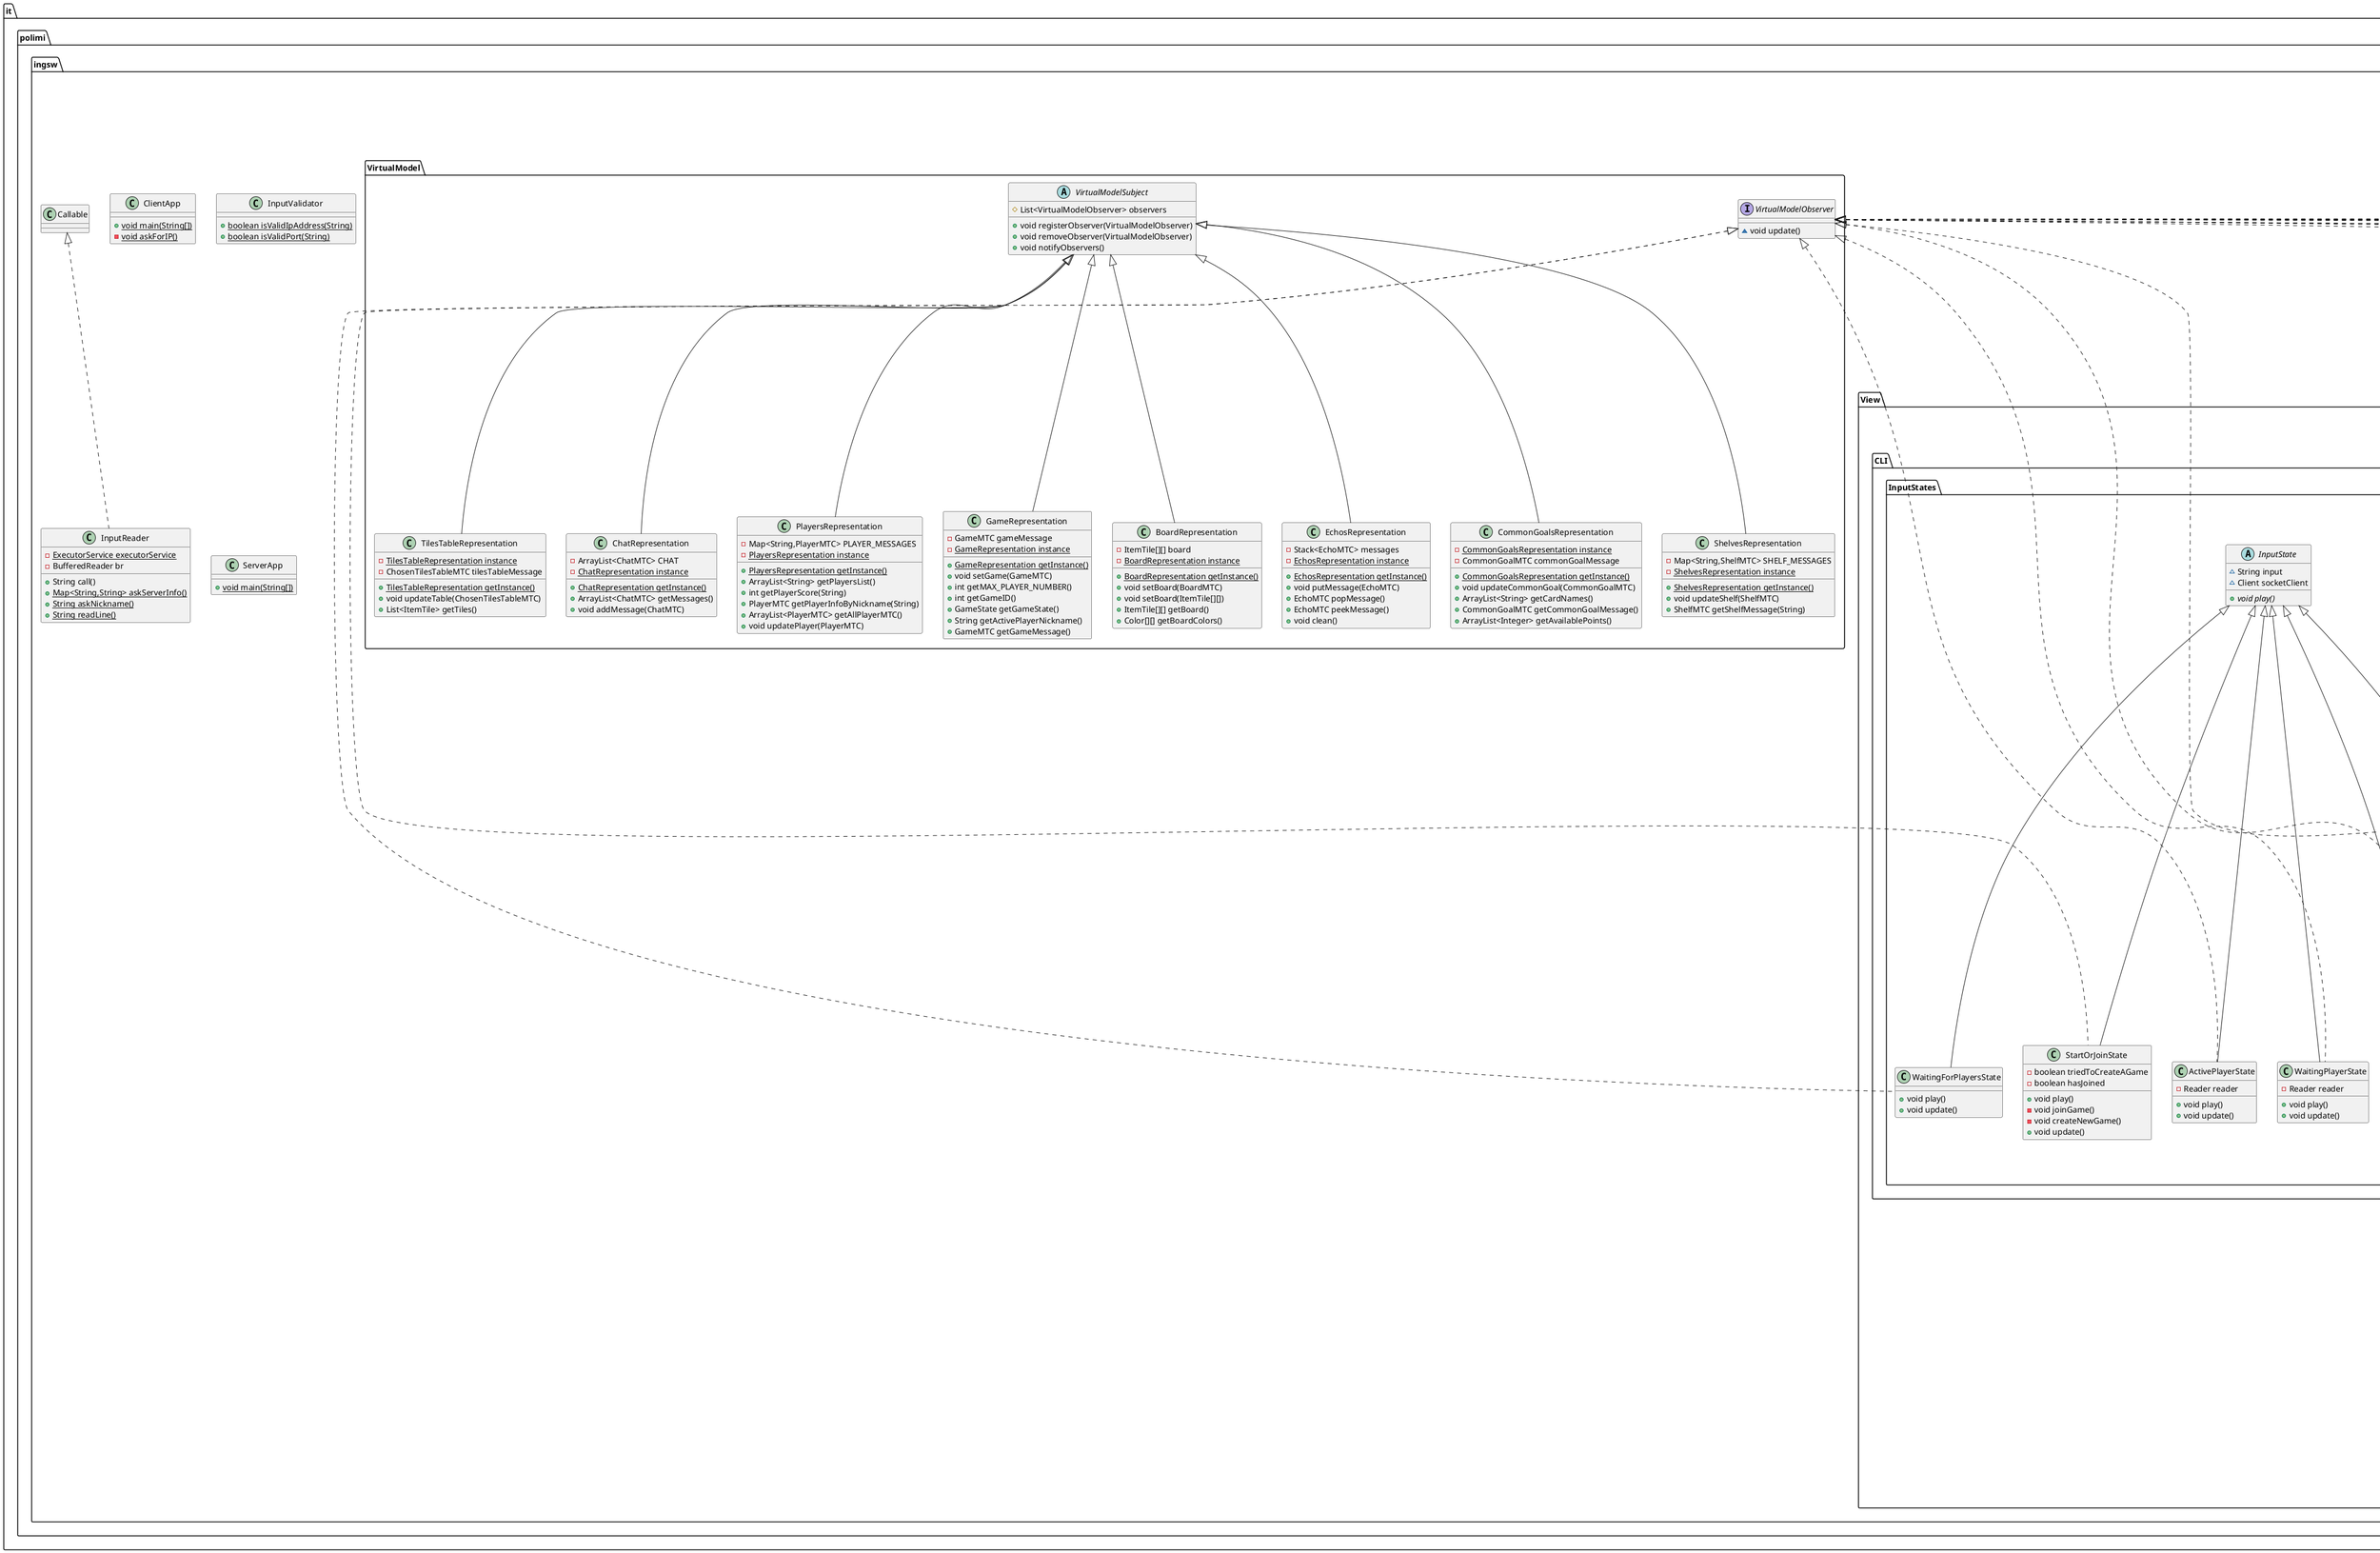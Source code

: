 @startuml
abstract class it.polimi.ingsw.Controller.Client.MessageToServer {
- int gameId
- Game game
- String nickname
- SocketClientHandler socketClientHandler
+ {abstract}void update()
+ int getGameID()
+ void setGameId(int)
+ Game getGame()
+ void setGame(Game)
+ String getNickname()
+ void setNickname(String)
+ SocketClientHandler getSocketClientHandler()
+ void setSocketClientHandler(SocketClientHandler)
}
class it.polimi.ingsw.View.CLI.Elements.Views.BoardView {
- {static} BoardView instance
- boolean[][] lookUpTable
+ {static} BoardView getInstance()
+ ArrayList<String> getPrint(ArrayList<String>)
}
class it.polimi.ingsw.View.CLI.InputStates.reader.commandExecutors.InsertTilesCE {
+ void execute()
- int getTileIndex()
- int getColumn()
}
class it.polimi.ingsw.model.cards.commonGoals.commonGoalsStrategy.ScaleCGS {
+ boolean isGoalAchieved(Shelf)
+ boolean hasIncreasingColumns(ItemTile[][],boolean)
}
class it.polimi.ingsw.network.server.Server {
- {static} Server serverInstance
- Set<String> nicknameSet
+ {static} Logger LOGGER
+ {static} Server getInstance()
}
class it.polimi.ingsw.network.client.SocketClient {
- {static} Client clientInstance
- Socket socket
- ObjectOutputStream outputStm
- ObjectInputStream inputStm
- ExecutorService readExecutionQueue
- String nickname
- {static} int SOCKET_TIMEOUT
+ {static} Client getInstance()
+ {static} Client getInstance(String,int)
+ void readCommand()
+ void sendCommand(MessageToServer)
+ void disconnect()
}
class it.polimi.ingsw.View.CLI.InputStates.reader.commandExecutors.PickupTilesCE {
+ void execute()
- int getColumn()
- int getRow()
- boolean isInputValid(String)
- int stopPickup()
}
class it.polimi.ingsw.View.CLI.InputStates.reader.commandExecutors.ShelvesCE {
+ void execute()
}
class it.polimi.ingsw.model.tiles.ItemTile {
- Color COLOR
- int id
+ int getId()
+ Color getColor()
}
class it.polimi.ingsw.VirtualView.ModelObservers.BoardVV {
- Game GAME
- VirtualView VIRTUAL_VIEW
+ void update()
}
class it.polimi.ingsw.View.GUI.SceneController.OtherShelvesController {
~ GridPane shelf
~ Text playerName
+ void setPlayerName(String)
+ String getPlayerName()
+ void initialize(URL,ResourceBundle)
- void initShelf()
+ void updateShelf()
+ void onPrevButtonClicked()
+ void onNextButtonClicked()
+ void onBackToBoardButtonClicked()
}
class it.polimi.ingsw.VirtualView.Messages.EchoMTC {
- boolean errorFlag
- EchoID id
+ void update()
+ boolean isError()
+ String getOutput()
+ EchoID getID()
}
class it.polimi.ingsw.View.GUI.SceneController.LobbyController {
- {static} boolean initialized
# void onPlayButtonClick()
# void onExitButtonClick()
+ void initialize(URL,ResourceBundle)
}
class it.polimi.ingsw.View.CLI.InputStates.reader.commandExecutors.ColorsCE {
+ void execute()
}
class it.polimi.ingsw.View.CLI.InputStates.reader.commandExecutors.InvalidCE {
+ void execute()
}
class it.polimi.ingsw.VirtualView.Messages.ChatMTC {
- String CHAT_MESSAGE
- String SENDER
- String RECEIVER
- boolean isBroadcast
+ String getChatMessage()
+ String getSender()
+ String getRECEIVER()
+ boolean isBroadcast()
+ void update()
}
class it.polimi.ingsw.Controller.Server.Executor.PickupTilesExecutor {
+ {static} void execute(MessageToServer)
}
class it.polimi.ingsw.Controller.Server.Executor.ConnectionRestoredExecutor {
+ {static} void execute(Game,String)
}
class it.polimi.ingsw.VirtualView.Messages.PlayerMTC {
- String nickname
- boolean IS_CONNECTED
- int SCORE
- HashMap<Color,Point> PERSONAL_GOAL
- String PERSONAL_GOAL_CARD_NUMBER
+ String getNickname()
+ boolean isConnected()
+ int getScore()
+ HashMap<Color,Point> getPersonalGoal()
+ String getPERSONAL_GOAL_CARD_NUMBER()
+ void update()
}
class it.polimi.ingsw.model.cards.commonGoals.commonGoalsStrategy.FiveTilesDiagonalCGS {
+ boolean isGoalAchieved(Shelf)
}
class it.polimi.ingsw.View.GUI.SceneController.BoardController {
- List<Integer> cardsSelectedFromBoard
- String myNickname
- int selectedTileToSendToShelf
~ GridPane board
~ FlowPane myChosenTilesTable
~ Circle newMessageIcon
~ AnchorPane chooseColumnPane
~ AnchorPane errorPane
~ ImageView errorImage
~ Text errorText
~ ImageView col0InsertButton
~ ImageView firstScoreToken
~ FlowPane playersPane
~ ImageView changeChat
+ void initialize(URL,ResourceBundle)
- void initInsertButtons()
- void initPlayersName()
- void initShelf()
- void initBoard()
+ void initChangeSceneButtons()
+ void updateBoard()
+ void updateShelf()
+ void updateChosenTilesTable()
+ void updateChat()
+ void updateEcho(EchoMTC)
+ void updateChangeTurn()
+ void updateGameState()
- void updateLastTurn()
- void showError(EchoMTC)
- void attachBoardListener(ImageView)
+ void onPickUpDoneClicked()
+ void setUpChosenTilesTable()
- void attachChosenTileListener(ImageView)
+ void onCol0InserterSelected()
+ void onCol1InserterSelected()
+ void onCol2InserterSelected()
+ void onCol3InserterSelected()
+ void onCol4InserterSelected()
+ void onInsertTileClicked(int)
+ void onObjectivesClicked()
+ void onShelvesClicked()
+ void onChatClicked()
}
interface it.polimi.ingsw.Controller.Server.Executor.Executor {
}
abstract class it.polimi.ingsw.model.cards.commonGoals.CommonGoalStrategy {
~ CommonGoalReader reader
+ {abstract}boolean isGoalAchieved(Shelf)
+ String getCardName()
}
class it.polimi.ingsw.View.GUI.TilesSelectedCointainer {
~ {static} List<NodeData> tilesSelected
+ {static} void setTilesSelected(List<NodeData>)
+ {static} List<NodeData> getTilesSelected()
}
class it.polimi.ingsw.ClientApp {
+ {static} void main(String[])
- {static} void askForIP()
}
class it.polimi.ingsw.View.GUI.SceneController.WaitingRoomController {
~ Text playersNamesText
~ Text maxNumText
~ int maxNumberOfPlayers
~ Text currentNumText
~ TextField gameIdText
+ void updateGame()
+ void updateEcho(EchoMTC)
+ void updatePlayers()
- void enterGame()
- void addPlayerToString(String)
- void addPlayerToString(List<String>)
+ void initialize(URL,ResourceBundle)
}
enum it.polimi.ingsw.Enum.Color {
+  GREEN
+  YELLOW
+  BLUE
+  LIGHTBLUE
+  PINK
+  WHITE
}
class it.polimi.ingsw.View.CLI.InputStates.WaitingForPlayersState {
+ void play()
+ void update()
}
class it.polimi.ingsw.model.cards.personalGoals.PersonalGoal {
- HashMap<Color,Point> achievements
- Player player
- Stack<Integer> points
- String cardNumber
+ int calculateScore()
- int getPoints()
+ HashMap<Color,Point> getAchievements()
+ Stack<Integer> getPointStack()
+ String getCardNumber()
}
class it.polimi.ingsw.JSONReader.LookUpTableReader {
# JSONParser jsonParser
+ boolean[][] getLookUpTable(int)
}
class it.polimi.ingsw.View.CLI.Elements.Views.CommonGoalView {
- CommonGoalReader reader
- {static} CommonGoalView instance
+ {static} CommonGoalView getInstance()
+ ArrayList<String> getPrint(ArrayList<String>)
- ArrayList<String> drawCommonGoals()
+ ArrayList<String> addDescription(ArrayList<String>)
- ArrayList<String> applyMargin(int,String)
}
class it.polimi.ingsw.Controller.Server.Executor.ChatExecutor {
+ {static} void execute(MessageToServer)
}
class it.polimi.ingsw.View.GUI.SceneController.VirtualModelObservers.GameObserver {
+ void update()
}
class it.polimi.ingsw.View.GUI.SceneController.VirtualModelObservers.ShelfObserver {
+ void update()
}
class it.polimi.ingsw.View.GUI.SceneController.VirtualModelObservers.EchoObserver {
+ void update()
}
class it.polimi.ingsw.Controller.Server.Executor.HandshakeExecutor {
+ {static} void execute(HandshakeMTS)
}
class it.polimi.ingsw.model.EndOfTurn.ScoreCalculation.AdjacencyScoreCalculation {
+ {static} int calculateScore(Player)
- {static} List<Integer> findClusters(ItemTile[][])
- {static} List<Integer> dfs(ItemTile[][],int,int,Color,Set<String>)
}
class it.polimi.ingsw.JSONReader.PersonalGoalReader {
- JSONParser jsonParser
+ HashMap<Color,Point> getPersonalGoalsData(String)
+ Stack<Integer> getPointStack()
}
class it.polimi.ingsw.View.GUI.SceneController.Utility.CardImagesManager {
- {static} URL COMMON_GOAL_PACKAGE
- {static} URL PERSONAL_GOAL_PACKAGE
- {static} HashMap<String,Image> commonGoals
- {static} HashMap<String,Image> personalGoals
+ {static} Image getCommonGoalImage(String)
+ {static} Image getPersonalGoalImage(String)
+ void resetCommonGoals()
+ void resetPersonalGoals()
}
interface it.polimi.ingsw.VirtualView.ModelObservers.VirtualViewObserver {
~ void update()
}
class it.polimi.ingsw.View.CLI.InputStates.reader.commandExecutors.CommonGoalCE {
+ void execute()
}
class it.polimi.ingsw.model.EndOfTurn.BoardRefresher.BoardRefresher {
- Board board
- Bag BAG
- Game GAME
- boolean[][] lookUpTable
+ void refillBoard()
+ void update()
}
class it.polimi.ingsw.model.cards.commonGoals.CommonGoalCard {
- ArrayList<VirtualViewObserver> observers
# Stack<Integer> pointsStack
- CommonGoalStrategy commonGoalStrategy
- HashSet<Player> playersWhoCompleted
- void initStackPoints()
+ int calculateScore(Player)
+ boolean hasCompleted(Player)
- boolean isGoalAchieved(Shelf)
+ int popPoints()
+ int peekPoints()
+ String getCardName()
+ void registerObserver(VirtualViewObserver)
+ void removeObserver(VirtualViewObserver)
+ void notifyObservers()
}
class it.polimi.ingsw.model.EndOfTurn.TurnHandler {
+ Game game
- List<EndOfTurnObserver> observers
- List<Player> players
- boolean lastTurn
+ void changeTurn()
+ boolean isLastTurn()
+ void startLastTurn()
+ void attachEndOfTurn(EndOfTurnObserver)
+ void notifyObservers()
}
class it.polimi.ingsw.View.CLI.Elements.GameStopper {
- {static} GameStopper instance
+ {static} GameStopper getIntance()
+ void update()
- void printWinnerScreen()
- void printLoserScreen()
- void printScoreBoard()
}
class it.polimi.ingsw.VirtualView.ModelObservers.GameVV {
- Game GAME
- VirtualView VIRTUAL_VIEW
+ void update()
}
class it.polimi.ingsw.model.cards.commonGoals.commonGoalsStrategy.FourRowsOfFiveCGS {
+ boolean isGoalAchieved(Shelf)
- boolean hasLessThanFiveTiles(ItemTile[])
}
interface it.polimi.ingsw.VirtualModel.VirtualModelObserver {
~ void update()
}
class it.polimi.ingsw.model.player.Shelf {
- ArrayList<VirtualViewObserver> observers
- int COLUMNS
- int ROWS
- ItemTile[][] shelfGrid
+ ItemTile getTileAtLocation(Point)
+ void setTileAtLocation(Point,ItemTile)
+ void setShelfGrid(ItemTile[][])
+ ItemTile[][] getShelfGrid()
+ int getNumOfBoxLeftInCol(int)
+ boolean isColumnFull(int)
+ int getCOLUMNS()
+ int getROWS()
+ boolean insertTile(ItemTile,int)
+ boolean isFull()
+ void registerObserver(VirtualViewObserver)
+ void removeObserver(VirtualViewObserver)
+ void notifyObservers()
}
class it.polimi.ingsw.model.cards.commonGoals.commonGoalsStrategy.SixGroupsOfTwoCGS {
+ boolean isGoalAchieved(Shelf)
}
class it.polimi.ingsw.View.CLI.InputStates.reader.Reader {
~ String input
~ boolean isReading
- {static} Reader instance
+ {static} Reader getInstance()
+ void run()
+ boolean isReading()
+ void setReading(boolean)
- void chooseCommand()
+ {static} String getInput()
+ void update()
}
class it.polimi.ingsw.VirtualView.ModelObservers.PlayerVV {
- Player PLAYER
- VirtualView VIRTUAL_VIEW
+ void update()
}
class it.polimi.ingsw.View.GUI.SceneController.VirtualModelObservers.PlayerObserver {
+ void update()
}
class it.polimi.ingsw.View.GUI.SceneController.VirtualModelObservers.ChangeTurnObserver {
- String previousPlayer
+ void update()
}
class it.polimi.ingsw.Controller.Server.Executor.PongExecutor {
+ {static} void execute(PongMTS)
}
abstract class it.polimi.ingsw.network.server.ClientHandler {
+ {abstract}void disconnect()
+ {abstract}void sendCommand(MessageToClient)
}
class it.polimi.ingsw.VirtualModel.BoardRepresentation {
- ItemTile[][] board
- {static} BoardRepresentation instance
+ {static} BoardRepresentation getInstance()
+ void setBoard(BoardMTC)
+ void setBoard(ItemTile[][])
+ ItemTile[][] getBoard()
+ Color[][] getBoardColors()
}
interface it.polimi.ingsw.View.CLI.InputStates.reader.commandExecutors.CommandExecutor {
~ void execute()
}
class it.polimi.ingsw.View.GUI.SceneController.Utility.ItemTileMemory {
- {static} Map<Integer,ItemTile> ID_TO_ITEM_TILE
- {static} Map<Integer,Point> ID_TO_POSITION
- {static} Map<Integer,Image> TILE_TO_IMAGE
+ {static} void put(int,ItemTile)
+ {static} void put(int,Point)
+ {static} void put(int,Image)
+ {static} void put(int,ItemTile,Point)
+ {static} void put(int,ItemTile,Point,Image)
+ {static} Point getPoint(int)
+ {static} ItemTile getTile(int)
+ {static} Image getImage(int)
+ {static} boolean contains(int)
}
class it.polimi.ingsw.VirtualModel.EchosRepresentation {
- Stack<EchoMTC> messages
- {static} EchosRepresentation instance
+ {static} EchosRepresentation getInstance()
+ void putMessage(EchoMTC)
+ EchoMTC popMessage()
+ EchoMTC peekMessage()
+ void clean()
}
class it.polimi.ingsw.VirtualModel.CommonGoalsRepresentation {
- {static} CommonGoalsRepresentation instance
- CommonGoalMTC commonGoalMessage
+ {static} CommonGoalsRepresentation getInstance()
+ void updateCommonGoal(CommonGoalMTC)
+ ArrayList<String> getCardNames()
+ CommonGoalMTC getCommonGoalMessage()
+ ArrayList<Integer> getAvailablePoints()
}
class it.polimi.ingsw.View.GUI.SceneController.VirtualModelObservers.TilesTableObserver {
+ void update()
}
class it.polimi.ingsw.View.CLI.Elements.Printer {
~ {static} HashMap<Color,String> colorMap
- {static} Printer instance
- Reader reader
+ {static} Printer getInstance()
+ {static} void enableCLIColors(boolean)
+ {static} HashMap<Color,String> getColorMap()
+ void update()
+ {static} void clearConsole()
+ {static} ArrayList<String> addAvailableCommands(ArrayList<String>)
- {static} ArrayList<String> getAvailableCommands()
}
class it.polimi.ingsw.View.CLI.Elements.Views.ShelfView {
- {static} ShelfView instance
+ {static} ShelfView getInstance()
+ ArrayList<String> getPrint(ArrayList<String>)
+ ArrayList<String> getOtherShelvesPrint(String)
- ArrayList<String> printShelf(ArrayList<String>,String)
}
class it.polimi.ingsw.View.CLI.InputStates.StartOrJoinState {
- boolean triedToCreateAGame
- boolean hasJoined
+ void play()
- void joinGame()
- void createNewGame()
+ void update()
}
class it.polimi.ingsw.model.tiles.Bag {
- int NUMBER_OF_COLORS
- int TILES_PER_COLOR
- int tilesLeft
- HashMap<Color,Integer> colorNumber
+ ItemTile drawTile()
~ Color randomColor()
}
class it.polimi.ingsw.Controller.Client.ByeMTS {
+ void update()
}
class it.polimi.ingsw.View.GUI.Gui {
+ void start(Stage)
+ {static} void main(String[])
}
class it.polimi.ingsw.VirtualView.Messages.ChosenTilesTableMTC {
- List<ItemTile> CHOSEN_TILES
+ List<ItemTile> getChosenTiles()
+ void update()
}
class it.polimi.ingsw.View.GUI.SceneController.ObjectiveCardController {
~ ImageView commonGoalCard1
~ ImageView commonGoalCard2
~ ImageView personalGoalImage
~ Text card1Description
~ Text card2Description
~ Text pointCG1Text
~ Text pointCG2Text
- void initCommonGoals()
- void initPersonalGoals()
+ void updateCommonGoals()
+ void setPointCG1Text(int)
+ void setPointCG2Text(int)
+ void setCard1Description(String)
+ void setCard2Description(String)
+ void onGoBackClicked()
+ void initialize(URL,ResourceBundle)
}
class it.polimi.ingsw.VirtualView.VirtualView {
- List<SocketClientHandler> clientHandlers
- Game GAME
+ void addClient(SocketClientHandler)
+ SocketClientHandler getSocketHandlerClientByNickname(String)
+ void send(MessageToClient)
+ void updateAllPlayers()
+ void updateAllShelvs()
}
class it.polimi.ingsw.VirtualView.ModelObservers.CommonGoalVV {
- Game game
- VirtualView VIRTUAL_VIEW
+ void update()
}
class it.polimi.ingsw.View.CLI.InputStates.NicknameState {
+ void play()
+ void update()
}
enum it.polimi.ingsw.Enum.GameState {
+  PREGAME
+  PICK_UP_TILES
+  INSERT_TILES
+  END
}
class it.polimi.ingsw.View.GUI.SceneController.Utility.BoardMemory {
- {static} ImageView[][] imagesInBoard
+ {static} void put(ImageView,int,int)
+ {static} ImageView get(int,int)
+ {static} void removeImage(int,int)
}
class it.polimi.ingsw.Controller.Client.CanIPlayMTS {
- int newGameID
+ void update()
+ int getNewGameID()
}
class it.polimi.ingsw.View.CLI.InputStates.reader.CommandExecutorFactory {
+ {static} CommandExecutor getCommand(String)
}
class it.polimi.ingsw.View.GUI.SceneController.Utility.ItemRefillUtility {
- {static} String ITEM_TILES_PACKAGE
+ {static} Image createImage(ItemTile)
+ {static} Node getNodeFromGridPane(GridPane,int,int)
+ {static} void updateBoardGrid(ItemTile[][])
+ {static} void updateShelfGrid(GridPane,ItemTile[][])
+ {static} void updateOtherShelfGrid(ItemTile[][])
}
abstract class it.polimi.ingsw.VirtualModel.VirtualModelSubject {
# List<VirtualModelObserver> observers
+ void registerObserver(VirtualModelObserver)
+ void removeObserver(VirtualModelObserver)
+ void notifyObservers()
}
class it.polimi.ingsw.View.GUI.SceneController.PlayerNumSceneController {
~ ToggleGroup playerNumToggle
~ RadioButton twoPlayers
~ RadioButton threePlayers
~ RadioButton fourPlayers
- boolean continueClicked
+ void updateEcho(EchoMTC)
# void onContinueButtonClick()
# void onBackToMenuButtonClick()
+ int getPlayerNum()
+ void initialize(URL,ResourceBundle)
}
class it.polimi.ingsw.model.player.Player {
- ArrayList<VirtualViewObserver> observers
- Shelf shelf
- PersonalGoal personalGoal
- String nickname
- boolean isConnected
- int score
+ int getScore()
+ Shelf getShelf()
+ PersonalGoal getPersonalGoal()
+ void setPersonalGoal(PersonalGoal)
+ String getNickname()
+ void updateScore(int)
+ void setConnected(boolean)
+ boolean isConnected()
+ void registerObserver(VirtualViewObserver)
+ void removeObserver(VirtualViewObserver)
+ void notifyObservers()
}
class it.polimi.ingsw.VirtualView.ModelObservers.ChosenTilesTableVV {
- Game GAME
- VirtualView VIRTUAL_VIEW
+ void update()
}
class it.polimi.ingsw.View.GUI.SceneController.VirtualModelObservers.CommonGoalsObserver {
+ void update()
}
class it.polimi.ingsw.VirtualModel.ShelvesRepresentation {
- Map<String,ShelfMTC> SHELF_MESSAGES
- {static} ShelvesRepresentation instance
+ {static} ShelvesRepresentation getInstance()
+ void updateShelf(ShelfMTC)
+ ShelfMTC getShelfMessage(String)
}
class it.polimi.ingsw.model.EndOfTurn.BoardRefresher.RefreshTrigger {
+ {static} boolean isBoardRefreshable(Board)
- {static} boolean isNotNull(ItemTile)
}
class it.polimi.ingsw.View.GUI.SceneController.WinSceneController {
~ Text player1Nickname
~ Text player1Points
~ ImageView player1CrownImage
- void setWinner()
+ void updatePlayers()
+ void initialize(URL,ResourceBundle)
}
abstract class it.polimi.ingsw.View.CLI.Elements.Views.ViewElement {
~ String NULL
~ {abstract}ArrayList<String> getPrint(ArrayList<String>)
}
class it.polimi.ingsw.View.CLI.Elements.Views.ChatView {
- int chatWidth
- int chatHeigth
- {static} ChatView instance
+ {static} ChatView getInstance()
+ ArrayList<String> getPrint(ArrayList<String>)
- ArrayList<String> getChatPrint()
- String padding(ChatMTC)
}
class it.polimi.ingsw.InputValidator {
+ {static} boolean isValidIpAddress(String)
+ {static} boolean isValidPort(String)
}
class it.polimi.ingsw.View.GUI.SceneController.Utility.ChatMemory {
- {static} TextField[][] messageInChat
+ {static} TextField getMessage(int,int)
+ {static} void setMessage(TextField,int,int)
+ {static} void setMessage(String,int,int)
+ {static} void clear()
}
class it.polimi.ingsw.Controller.Server.GamesManager {
- HashMap<Integer,Game> gamesData
- Set<String> PLAYERS_NAME
- {static} GamesManager gamesManagerInstance
+ {static} GamesManager getInstance()
+ void putGame(int,Game)
+ Game getGame(int)
+ boolean addNickname(String)
+ void onCommandReceived(MessageToServer)
+ int createID()
+ void removePlayer(SocketClientHandler)
+ void endGame(int)
+ void onConnectionLost(SocketClientHandler)
+ void onConnectionRestored(SocketClientHandler)
}
enum it.polimi.ingsw.Enum.EchoID {
+  PANIC
+  NOID
+  GAMEFULL
+  BADNICK
+  BADCOLUMN
+  NICKOK
+  JOINED
+  CREATED
+  GAMESTARTED
+  WRONG_CHOSEN_TABLE_INDEX
+  WRONGSTATE
+  NOTACTIVE
+  BADPICKUP
+  COLUMNDIFF
+  NOPLAYER
+  LAST_TURN
}
abstract class it.polimi.ingsw.network.client.Client {
# String nickname
# int gameId
+ {static} Logger LOGGER
+ {abstract}void sendCommand(MessageToServer)
+ {abstract}void readCommand()
+ {abstract}void disconnect()
+ String getNickname()
+ void setNickname(String)
+ int getGameId()
+ void setGameId(int)
}
class it.polimi.ingsw.VirtualView.Messages.ShelfMTC {
- ItemTile[][] SHELF
- String OWNER
+ String getOwner()
+ ItemTile[][] getShelf()
+ Color[][] getShelfForCLI()
+ void update()
}
class it.polimi.ingsw.Controller.Server.PingPong.PingRoutine {
- SocketClientHandler SOCKET_CLIENT_HANDLER
- PingController pingController
+ void run()
}
class it.polimi.ingsw.model.cards.commonGoals.commonGoalsStrategy.ThreeMaxThreeDiffCGS {
+ boolean isGoalAchieved(Shelf)
}
class it.polimi.ingsw.Controller.Client.PongMTS {
+ void update()
}
interface it.polimi.ingsw.JSONReader.JSONFileReader {
}
class it.polimi.ingsw.View.CLI.InputStates.reader.commandExecutors.ChatCE {
+ void execute()
}
interface it.polimi.ingsw.model.EndOfTurn.EndOfTurnObserver {
~ void update()
}
class it.polimi.ingsw.model.cards.commonGoals.CommonCardDealer {
+ {static} List<CommonGoalStrategy> possibleCommonGoals
+ {static} List<CommonGoalStrategy> pickCardStrategies(int)
+ {static} List<CommonGoalCard> pickCommonGoalCards(int)
- {static} void initCommonGoals()
}
class it.polimi.ingsw.View.GUI.SceneController.DisconnectionErrorSceneController {
# void onExitButtonClick()
# void onLobbyButtonClick()
}
class it.polimi.ingsw.VirtualView.Messages.BoardMTC {
- ItemTile[][] BOARD
+ ItemTile[][] getColorBoard()
+ void update()
}
class it.polimi.ingsw.Controller.Server.Executor.InsertTilesExecutor {
+ {static} void execute(InsertTileMTS)
}
class it.polimi.ingsw.model.board.ChosenTilesTable.ChosenTilesTable {
- List<VirtualViewObserver> observers
- List<ItemTile> chosenTiles
- Board board
- Integer chosenColumn
+ void addTiles(ArrayList<ItemTile>)
+ ItemTile popTile(int)
+ ItemTile getTile(int)
+ int size()
+ Integer getChosenColumn()
+ void setChosenColumn(Integer)
+ List<ItemTile> getChosenTiles()
+ void registerObserver(VirtualViewObserver)
+ void removeObserver(VirtualViewObserver)
+ void notifyObservers()
}
abstract class it.polimi.ingsw.View.CLI.InputStates.InputState {
~ String input
~ Client socketClient
+ {abstract}void play()
}
class it.polimi.ingsw.JSONReader.CommonGoalReader {
# JSONParser jsonParser
+ ArrayList<String> getDrawing(String)
- JSONObject getCardObject(String)
+ String getDescription(String)
}
class it.polimi.ingsw.InputReader {
- {static} ExecutorService executorService
- BufferedReader br
+ String call()
+ {static} Map<String,String> askServerInfo()
+ {static} String askNickname()
+ {static} String readLine()
}
class it.polimi.ingsw.View.GUI.SceneController.VirtualModelObservers.BoardObserver {
+ void update()
}
class it.polimi.ingsw.ServerApp {
+ {static} void main(String[])
}
class it.polimi.ingsw.Controller.Client.ChatMTS {
- String chatMessage
- String sender
- String receiver
+ String getReceiver()
+ void update()
+ String getSender()
+ String getChatMessage()
}
class it.polimi.ingsw.View.CLI.InputStates.ActivePlayerState {
- Reader reader
+ void play()
+ void update()
}
class it.polimi.ingsw.View.CLI.InputStates.WaitingPlayerState {
- Reader reader
+ void play()
+ void update()
}
class it.polimi.ingsw.model.cards.commonGoals.commonGoalsStrategy.TwoSquaresCGS {
+ boolean isGoalAchieved(Shelf)
}
class it.polimi.ingsw.VirtualView.Messages.CommonGoalMTC {
- ArrayList<String> cardNames
- ArrayList<Integer> availablePoints
+ ArrayList<String> getCardNames()
+ ArrayList<Integer> getAvailablePoints()
+ void update()
}
class it.polimi.ingsw.VirtualModel.TilesTableRepresentation {
- {static} TilesTableRepresentation instance
- ChosenTilesTableMTC tilesTableMessage
+ {static} TilesTableRepresentation getInstance()
+ void updateTable(ChosenTilesTableMTC)
+ List<ItemTile> getTiles()
}
class it.polimi.ingsw.View.CLI.Elements.Views.TilesTableView {
- {static} TilesTableView instance
+ {static} TilesTableView getInstance()
+ ArrayList<String> getPrint(ArrayList<String>)
}
class it.polimi.ingsw.Controller.Client.PickUpTilesMTS {
- int gameID
- String nickname
- ArrayList<Point> tilesPosition
+ void update()
+ ArrayList<Point> getTilesPosition()
}
class it.polimi.ingsw.VirtualView.ModelObservers.ShelfVV {
- VirtualView VIRTUAL_VIEW
- Player OWNER
+ void update()
}
class it.polimi.ingsw.model.cards.commonGoals.commonGoalsStrategy.EightTilesSameColorCGS {
+ boolean isGoalAchieved(Shelf)
}
class it.polimi.ingsw.View.GUI.SceneController.Utility.ShelfMemory {
- {static} ImageView[][] imagesInMyShelf
- {static} ImageView[][] imagesInOtherShelf
+ {static} void put(ImageView,int,int,int)
+ {static} ImageView get(int,int,int)
+ {static} void setImage(Image,int,int,int)
+ {static} void reset(int)
}
class it.polimi.ingsw.VirtualView.Messages.GameMTC {
- int GAMEID
- int MAX_PLAYER_NUMBER
- String activePlayerNickname
- GameState GAME_STATE
- int numOfPlayers
+ int getGameID()
+ int getMAX_PLAYER_NUMBER()
+ GameState getGameState()
+ String getActivePlayerNickname()
+ int getNumOfPlayers()
+ void update()
}
class it.polimi.ingsw.model.cards.commonGoals.commonGoalsStrategy.FourAnglesCGS {
+ boolean isGoalAchieved(Shelf)
}
class it.polimi.ingsw.model.cards.commonGoals.commonGoalsStrategy.FourGroupsOfFourCGS {
+ boolean isGoalAchieved(Shelf)
}
class it.polimi.ingsw.model.cards.commonGoals.commonGoalsStrategy.XShapedCGS {
+ boolean isGoalAchieved(Shelf)
}
class it.polimi.ingsw.View.CLI.InputStates.reader.commandExecutors.RefreshCE {
+ void execute()
}
class it.polimi.ingsw.model.cards.personalGoals.PersonalCardDealer {
- {static} File personalCardsDirectory
+ {static} void getCards(ArrayList<Player>)
}
class it.polimi.ingsw.View.GUI.SceneController.Utility.ConnectionPendingTimer {
- {static} Timer connectionPendingTimer
- {static} boolean connectionPending
+ {static} void start(int)
+ {static} void cancel()
+ {static} boolean isPending()
}
class it.polimi.ingsw.View.GUI.SceneController.VirtualModelObservers.GameStateObserver {
+ GameState previousState
+ void update()
}
class it.polimi.ingsw.model.Game {
- ArrayList<VirtualViewObserver> observers
- int BOARD_DIMENSION
- int MAX_PLAYER_NUMBER
- VirtualView virtualView
- int gameID
- Bag bag
- Board board
- ChosenTilesTable chosenTilesTable
- GameState gameState
- ArrayList<CommonGoalCard> commonGoals
- ArrayList<Player> players
- Player activePlayer
- TurnHandler turnHandler
+ ArrayList<CommonGoalCard> getCommonGoals()
+ void start()
+ void setVirtualView(VirtualView)
- void turnHandlerInitializer()
+ void end()
+ Board getBoard()
+ ArrayList<Player> getPlayers()
+ Player getActivePlayer()
+ void setActivePlayer(Player)
+ Bag getBag()
+ void setBoard(Board)
+ int getMAX_TILES_FROM_BOARD()
+ ChosenTilesTable getChosenTilesTable()
+ void addPlayer(Player)
+ TurnHandler getTurnHandler()
+ Player getWinner()
+ int getMAX_PLAYER_NUMBER()
+ void setGameID(int)
+ int getGameID()
+ void setGameState(GameState)
+ Player getPlayer(String)
+ void disconnectPlayer(String)
+ GameState getGameState()
+ VirtualView getVirtualView()
+ void registerObserver(VirtualViewObserver)
+ void removeObserver(VirtualViewObserver)
+ void notifyObservers()
}
interface it.polimi.ingsw.model.EndOfTurn.EndOfTurnSubject {
~ void attachEndOfTurn(EndOfTurnObserver)
~ void notifyObservers()
}
class it.polimi.ingsw.View.GUI.NodeData {
- String url
- Color color
- ImageView imageView
- Point position
+ Color getColor()
+ void setColor(Color)
+ String getUrl()
+ void setUrl(String)
+ ImageView getImageView()
+ void setImageView(ImageView)
+ Point getPosition()
+ void setPosition(Point)
}
class it.polimi.ingsw.View.GUI.SceneController.VirtualModelObservers.FirstPlayerToFinishObserver {
+ void update()
}
class it.polimi.ingsw.View.CLI.InputStates.reader.commandExecutors.DisconnectCE {
+ void execute()
}
interface it.polimi.ingsw.VirtualView.ModelObservers.VirtualViewSubject {
~ void registerObserver(VirtualViewObserver)
~ void removeObserver(VirtualViewObserver)
~ void notifyObservers()
}
class it.polimi.ingsw.View.CLI.InputStates.reader.commandExecutors.PChatCE {
+ void execute()
}
class it.polimi.ingsw.Controller.Client.NewGameMTS {
- int NUMBER_OF_PLAYERS
+ void update()
+ int getNumberOfPlayers()
}
class it.polimi.ingsw.View.CLI.InputStates.reader.commandExecutors.PersonalGoalCE {
+ void execute()
}
class it.polimi.ingsw.model.board.Board {
- ArrayList<VirtualViewObserver> OBSERVERS
- ItemTile[][] BOARD_GRID
+ ItemTile[][] getBoardGrid()
+ int getSize()
+ void setItemTile(Color,int,int)
+ ItemTile removeItemTile(Point)
+ ArrayList<ItemTile> removeItemTiles(ArrayList<Point>)
+ void emptyBoard()
+ void registerObserver(VirtualViewObserver)
+ void removeObserver(VirtualViewObserver)
+ void notifyObservers()
}
class it.polimi.ingsw.network.server.SocketClientHandler {
- Socket client
- PingController pingController
- String nickname
- int gameID
- ObjectOutputStream outputStm
- ObjectInputStream input
- boolean stop
+ void run()
- void handleClientMessages()
+ void disconnect()
+ void sendCommand(MessageToClient)
+ String getNickname()
+ void setNickname(String)
+ PingController getPingController()
+ int getGameID()
+ void setGameID(int)
}
class it.polimi.ingsw.Controller.Server.Executor.CanIPlayExecutor {
+ {static} void execute(CanIPlayMTS)
}
class it.polimi.ingsw.View.GUI.SceneController.EnterGameSceneController {
~ ImageView wrongGameIdImage
~ RadioButton newGameRB
~ RadioButton joinGameRB
~ Text gameIdText
~ TextField gameIdField
~ Button continueButton
~ Text errorText
~ AnchorPane errorPane
- boolean connectPlayer
+ void updateEcho(EchoMTC)
# void onContinueButtonClick()
+ void connectPlayer()
+ void enterGame()
+ void connectionFailed()
+ void wrongGameIdEffect(boolean)
+ void onJoinGameRBClicked()
+ void onNewGameRBClicked()
+ void setContinueButtonVisible()
+ void onGameIdInsert()
}
class it.polimi.ingsw.VirtualModel.ChatRepresentation {
- ArrayList<ChatMTC> CHAT
- {static} ChatRepresentation instance
+ {static} ChatRepresentation getInstance()
+ ArrayList<ChatMTC> getMessages()
+ void addMessage(ChatMTC)
}
class it.polimi.ingsw.model.player.ShelfUtils {
+ {static} boolean checkMatrixWithDFS(ItemTile[][],int,int)
- {static} int dfs(ItemTile[][],boolean[][],int,int,Color)
}
class it.polimi.ingsw.Controller.Server.Executor.NewGameExecutor {
+ {static} void execute(NewGameMTS)
}
class it.polimi.ingsw.View.GUI.SceneController.LoginSceneController {
~ TextField nicknameField
~ TextField ipField
~ ImageView continueButton
~ Label continueText
~ ImageView wrongNicknameImage
~ Text wrongNicknameText
~ AnchorPane nicknameErrorPane
~ AnchorPane ipErrorPane
~ ImageView wrongIpImage
~ Text wrongIpText
~ StackPane login_scene
+ void updateEcho(EchoMTC)
# void onGoBackButtonClick()
# void onContinueButtonClick()
+ void setContinueButtonVisible()
+ void onKeyPressed(KeyEvent)
- void showCouldNotConnectMessage()
- void badNicknameEffect(EchoMTC)
- void goToCreateGame()
+ void initialize(URL,ResourceBundle)
}
class it.polimi.ingsw.View.GUI.SceneController.StageController {
- {static} Stage currentStage
- {static} GuiController controller
+ {static} void setUpStage(Stage,String)
+ {static} GuiController getController()
+ {static} void changeScene(String,String)
}
class it.polimi.ingsw.VirtualModel.PlayersRepresentation {
- Map<String,PlayerMTC> PLAYER_MESSAGES
- {static} PlayersRepresentation instance
+ {static} PlayersRepresentation getInstance()
+ ArrayList<String> getPlayersList()
+ int getPlayerScore(String)
+ PlayerMTC getPlayerInfoByNickname(String)
+ ArrayList<PlayerMTC> getAllPlayerMTC()
+ void updatePlayer(PlayerMTC)
}
class it.polimi.ingsw.View.GUI.SceneController.VirtualModelObservers.ChatObserver {
+ void update()
}
class it.polimi.ingsw.Controller.Server.Executor.ByeExecutor {
+ {static} void execute(MessageToServer)
}
class it.polimi.ingsw.View.CLI.Elements.Views.PersonalGoalView {
- {static} PersonalGoalView instance
+ {static} PersonalGoalView getInstance()
+ ArrayList<String> getPrint(ArrayList<String>)
- ArrayList<String> drawShelf()
+ ArrayList<String> addDescription(ArrayList<String>)
}
class it.polimi.ingsw.network.server.ServerSocketAccepter {
- int port
~ ServerSocket serverSocket
+ void run()
}
class it.polimi.ingsw.Controller.Client.HandshakeMTS {
- String newNickname
+ void update()
+ String getNewNickname()
}
class it.polimi.ingsw.model.EndOfTurn.ScoreCalculation.ScoreBoard {
- Game game
- boolean isFirstPointAssigned
- ArrayList<CommonGoalCard> commonGoals
- void scoreCommonGoalCards(Player)
+ void update()
- Player getPreviousActivePlayer()
+ void endGameScoreUpdate()
- void scoreFirstCompletedShelf(Player)
- void scorePersonalGoals()
- void scoreAdjacency()
}
class it.polimi.ingsw.Controller.Client.InsertTileMTS {
- int TILE_POSITION
- int COL
+ void update()
+ int getCol()
+ int getTilePosition()
}
class it.polimi.ingsw.VirtualView.Messages.PingMTC {
+ void update()
}
class it.polimi.ingsw.model.cards.commonGoals.commonGoalsStrategy.TwoRowsWithFiveDiffCGS {
+ boolean isGoalAchieved(Shelf)
}
class it.polimi.ingsw.model.cards.commonGoals.commonGoalsStrategy.TwoColSixDiffCGS {
+ boolean isGoalAchieved(Shelf)
}
class it.polimi.ingsw.Controller.Server.PingPong.PingController {
- Timer TIMER
- int PING_TIMEOUT
- int DELAY
- boolean connectionLost
- int MAX_PING_FAILURES
- int pingToDisconnect
- SocketClientHandler SOCKET_HANDLER
+ void run()
+ void onPongReceived()
+ int decrementPingToDisconnect()
+ SocketClientHandler getSocketHandler()
+ void clientConnectionLost()
+ void close()
}
interface it.polimi.ingsw.VirtualView.Messages.MessageToClient {
~ void update()
}
class it.polimi.ingsw.View.CLI.Elements.DisconnectionHandler {
- {static} DisconnectionHandler instance
+ {static} DisconnectionHandler getInstance()
+ void update()
- void handleDisconnection()
}
class it.polimi.ingsw.model.board.ChosenTilesTable.PickUpValidator {
+ {static} boolean isValid(Game,ArrayList<Point>)
- {static} boolean onSameLine(ArrayList<Point>)
- {static} boolean adjacent(ArrayList<Point>)
- {static} boolean hasFreeAdjacentNeighbor(ItemTile[][],Point)
- {static} boolean tooManyTilesChosen(Game,int)
}
class it.polimi.ingsw.View.GUI.SceneController.ChatController {
~ TextField newMessageField
~ SplitMenuButton receiverMenu
~ MenuItem player2MenuItem
~ MenuItem player3MenuItem
~ MenuItem player4MenuItem
~ MenuItem broadcastMenuItem
~ GridPane chat
~ StackPane chat_scene
~ {static} String receiverNickname
- boolean enterKeyBusy
+ void initChat()
+ void updateChat()
+ void onBackToBoardClicked()
+ void onSendButtonClicked()
+ void onKeyPressed(KeyEvent)
+ void onBroadcastClicked()
+ void onPlayer2Clicked()
+ void onPlayer3Clicked()
+ void onPlayer4Clicked()
- void initNickname()
+ void initialize(URL,ResourceBundle)
}
class it.polimi.ingsw.View.CLI.InputStates.GameStartupState {
+ void play()
+ void update()
}
abstract class it.polimi.ingsw.View.GUI.SceneController.GuiController {
+ void updateGame()
+ void updatePlayers()
+ void updateEcho(EchoMTC)
+ void updateBoard()
+ void updateShelf()
+ void updateChosenTilesTable()
+ void updateChat()
+ void updateCommonGoals()
+ void updateChangeTurn()
+ void updateFirstPlayerToFinish()
+ void updateGameState()
}
class it.polimi.ingsw.VirtualModel.GameRepresentation {
- GameMTC gameMessage
- {static} GameRepresentation instance
+ {static} GameRepresentation getInstance()
+ void setGame(GameMTC)
+ int getMAX_PLAYER_NUMBER()
+ int getGameID()
+ GameState getGameState()
+ String getActivePlayerNickname()
+ GameMTC getGameMessage()
}


it.polimi.ingsw.View.CLI.Elements.Views.ViewElement <|-- it.polimi.ingsw.View.CLI.Elements.Views.BoardView
it.polimi.ingsw.View.CLI.InputStates.reader.commandExecutors.CommandExecutor <|.. it.polimi.ingsw.View.CLI.InputStates.reader.commandExecutors.InsertTilesCE
it.polimi.ingsw.model.cards.commonGoals.CommonGoalStrategy <|-- it.polimi.ingsw.model.cards.commonGoals.commonGoalsStrategy.ScaleCGS
it.polimi.ingsw.network.client.Client <|-- it.polimi.ingsw.network.client.SocketClient
it.polimi.ingsw.View.CLI.InputStates.reader.commandExecutors.CommandExecutor <|.. it.polimi.ingsw.View.CLI.InputStates.reader.commandExecutors.PickupTilesCE
it.polimi.ingsw.View.CLI.InputStates.reader.commandExecutors.CommandExecutor <|.. it.polimi.ingsw.View.CLI.InputStates.reader.commandExecutors.ShelvesCE
java.io.Serializable <|.. it.polimi.ingsw.model.tiles.ItemTile
it.polimi.ingsw.VirtualView.ModelObservers.VirtualViewObserver <|.. it.polimi.ingsw.VirtualView.ModelObservers.BoardVV
javafx.fxml.Initializable <|.. it.polimi.ingsw.View.GUI.SceneController.OtherShelvesController
it.polimi.ingsw.View.GUI.SceneController.GuiController <|-- it.polimi.ingsw.View.GUI.SceneController.OtherShelvesController
it.polimi.ingsw.VirtualView.Messages.MessageToClient <|.. it.polimi.ingsw.VirtualView.Messages.EchoMTC
java.io.Serializable <|.. it.polimi.ingsw.VirtualView.Messages.EchoMTC
javafx.fxml.Initializable <|.. it.polimi.ingsw.View.GUI.SceneController.LobbyController
it.polimi.ingsw.View.GUI.SceneController.GuiController <|-- it.polimi.ingsw.View.GUI.SceneController.LobbyController
it.polimi.ingsw.View.CLI.InputStates.reader.commandExecutors.CommandExecutor <|.. it.polimi.ingsw.View.CLI.InputStates.reader.commandExecutors.ColorsCE
it.polimi.ingsw.View.CLI.InputStates.reader.commandExecutors.CommandExecutor <|.. it.polimi.ingsw.View.CLI.InputStates.reader.commandExecutors.InvalidCE
it.polimi.ingsw.VirtualView.Messages.MessageToClient <|.. it.polimi.ingsw.VirtualView.Messages.ChatMTC
java.io.Serializable <|.. it.polimi.ingsw.VirtualView.Messages.ChatMTC
it.polimi.ingsw.Controller.Server.Executor.Executor <|.. it.polimi.ingsw.Controller.Server.Executor.PickupTilesExecutor
it.polimi.ingsw.VirtualView.Messages.MessageToClient <|.. it.polimi.ingsw.VirtualView.Messages.PlayerMTC
java.io.Serializable <|.. it.polimi.ingsw.VirtualView.Messages.PlayerMTC
it.polimi.ingsw.model.cards.commonGoals.CommonGoalStrategy <|-- it.polimi.ingsw.model.cards.commonGoals.commonGoalsStrategy.FiveTilesDiagonalCGS
javafx.fxml.Initializable <|.. it.polimi.ingsw.View.GUI.SceneController.BoardController
it.polimi.ingsw.View.GUI.SceneController.GuiController <|-- it.polimi.ingsw.View.GUI.SceneController.BoardController
javafx.fxml.Initializable <|.. it.polimi.ingsw.View.GUI.SceneController.WaitingRoomController
it.polimi.ingsw.View.GUI.SceneController.GuiController <|-- it.polimi.ingsw.View.GUI.SceneController.WaitingRoomController
it.polimi.ingsw.VirtualModel.VirtualModelObserver <|.. it.polimi.ingsw.View.CLI.InputStates.WaitingForPlayersState
it.polimi.ingsw.View.CLI.InputStates.InputState <|-- it.polimi.ingsw.View.CLI.InputStates.WaitingForPlayersState
it.polimi.ingsw.JSONReader.JSONFileReader <|.. it.polimi.ingsw.JSONReader.LookUpTableReader
it.polimi.ingsw.View.CLI.Elements.Views.ViewElement <|-- it.polimi.ingsw.View.CLI.Elements.Views.CommonGoalView
it.polimi.ingsw.Controller.Server.Executor.Executor <|.. it.polimi.ingsw.Controller.Server.Executor.ChatExecutor
it.polimi.ingsw.VirtualModel.VirtualModelObserver <|.. it.polimi.ingsw.View.GUI.SceneController.VirtualModelObservers.GameObserver
it.polimi.ingsw.VirtualModel.VirtualModelObserver <|.. it.polimi.ingsw.View.GUI.SceneController.VirtualModelObservers.ShelfObserver
it.polimi.ingsw.VirtualModel.VirtualModelObserver <|.. it.polimi.ingsw.View.GUI.SceneController.VirtualModelObservers.EchoObserver
it.polimi.ingsw.Controller.Server.Executor.Executor <|.. it.polimi.ingsw.Controller.Server.Executor.HandshakeExecutor
it.polimi.ingsw.JSONReader.JSONFileReader <|.. it.polimi.ingsw.JSONReader.PersonalGoalReader
it.polimi.ingsw.View.CLI.InputStates.reader.commandExecutors.CommandExecutor <|.. it.polimi.ingsw.View.CLI.InputStates.reader.commandExecutors.CommonGoalCE
it.polimi.ingsw.model.EndOfTurn.EndOfTurnObserver <|.. it.polimi.ingsw.model.EndOfTurn.BoardRefresher.BoardRefresher
it.polimi.ingsw.VirtualView.ModelObservers.VirtualViewSubject <|.. it.polimi.ingsw.model.cards.commonGoals.CommonGoalCard
it.polimi.ingsw.model.EndOfTurn.EndOfTurnSubject <|.. it.polimi.ingsw.model.EndOfTurn.TurnHandler
it.polimi.ingsw.VirtualModel.VirtualModelObserver <|.. it.polimi.ingsw.View.CLI.Elements.GameStopper
it.polimi.ingsw.VirtualView.ModelObservers.VirtualViewObserver <|.. it.polimi.ingsw.VirtualView.ModelObservers.GameVV
it.polimi.ingsw.model.cards.commonGoals.CommonGoalStrategy <|-- it.polimi.ingsw.model.cards.commonGoals.commonGoalsStrategy.FourRowsOfFiveCGS
it.polimi.ingsw.VirtualView.ModelObservers.VirtualViewSubject <|.. it.polimi.ingsw.model.player.Shelf
it.polimi.ingsw.model.cards.commonGoals.CommonGoalStrategy <|-- it.polimi.ingsw.model.cards.commonGoals.commonGoalsStrategy.SixGroupsOfTwoCGS
it.polimi.ingsw.View.CLI.InputStates.reader.Runnable <|.. it.polimi.ingsw.View.CLI.InputStates.reader.Reader
it.polimi.ingsw.VirtualModel.VirtualModelObserver <|.. it.polimi.ingsw.View.CLI.InputStates.reader.Reader
it.polimi.ingsw.VirtualView.ModelObservers.VirtualViewObserver <|.. it.polimi.ingsw.VirtualView.ModelObservers.PlayerVV
it.polimi.ingsw.VirtualView.Messages.MessageToClient <|.. it.polimi.ingsw.VirtualView.ModelObservers.PlayerVV
java.io.Serializable <|.. it.polimi.ingsw.VirtualView.ModelObservers.PlayerVV
it.polimi.ingsw.VirtualModel.VirtualModelObserver <|.. it.polimi.ingsw.View.GUI.SceneController.VirtualModelObservers.PlayerObserver
it.polimi.ingsw.VirtualModel.VirtualModelObserver <|.. it.polimi.ingsw.View.GUI.SceneController.VirtualModelObservers.ChangeTurnObserver
it.polimi.ingsw.Controller.Server.Executor.Executor <|.. it.polimi.ingsw.Controller.Server.Executor.PongExecutor
it.polimi.ingsw.VirtualModel.VirtualModelSubject <|-- it.polimi.ingsw.VirtualModel.BoardRepresentation
it.polimi.ingsw.VirtualModel.VirtualModelSubject <|-- it.polimi.ingsw.VirtualModel.EchosRepresentation
it.polimi.ingsw.VirtualModel.VirtualModelSubject <|-- it.polimi.ingsw.VirtualModel.CommonGoalsRepresentation
it.polimi.ingsw.VirtualModel.VirtualModelObserver <|.. it.polimi.ingsw.View.GUI.SceneController.VirtualModelObservers.TilesTableObserver
it.polimi.ingsw.View.CLI.Elements.VirtualModelObserver <|.. it.polimi.ingsw.View.CLI.Elements.Printer
it.polimi.ingsw.View.CLI.Elements.Views.ViewElement <|-- it.polimi.ingsw.View.CLI.Elements.Views.ShelfView
it.polimi.ingsw.VirtualModel.VirtualModelObserver <|.. it.polimi.ingsw.View.CLI.InputStates.StartOrJoinState
it.polimi.ingsw.View.CLI.InputStates.InputState <|-- it.polimi.ingsw.View.CLI.InputStates.StartOrJoinState
java.io.Serializable <|.. it.polimi.ingsw.Controller.Client.ByeMTS
it.polimi.ingsw.Controller.Client.MessageToServer <|-- it.polimi.ingsw.Controller.Client.ByeMTS
javafx.application.Application <|-- it.polimi.ingsw.View.GUI.Gui
it.polimi.ingsw.VirtualView.Messages.MessageToClient <|.. it.polimi.ingsw.VirtualView.Messages.ChosenTilesTableMTC
java.io.Serializable <|.. it.polimi.ingsw.VirtualView.Messages.ChosenTilesTableMTC
javafx.fxml.Initializable <|.. it.polimi.ingsw.View.GUI.SceneController.ObjectiveCardController
it.polimi.ingsw.View.GUI.SceneController.GuiController <|-- it.polimi.ingsw.View.GUI.SceneController.ObjectiveCardController
it.polimi.ingsw.VirtualView.ModelObservers.VirtualViewObserver <|.. it.polimi.ingsw.VirtualView.ModelObservers.CommonGoalVV
it.polimi.ingsw.model.EndOfTurn.EndOfTurnObserver <|.. it.polimi.ingsw.VirtualView.ModelObservers.CommonGoalVV
it.polimi.ingsw.VirtualModel.VirtualModelObserver <|.. it.polimi.ingsw.View.CLI.InputStates.NicknameState
it.polimi.ingsw.View.CLI.InputStates.InputState <|-- it.polimi.ingsw.View.CLI.InputStates.NicknameState
java.io.Serializable <|.. it.polimi.ingsw.Controller.Client.CanIPlayMTS
it.polimi.ingsw.Controller.Client.MessageToServer <|-- it.polimi.ingsw.Controller.Client.CanIPlayMTS
javafx.fxml.Initializable <|.. it.polimi.ingsw.View.GUI.SceneController.PlayerNumSceneController
it.polimi.ingsw.View.GUI.SceneController.GuiController <|-- it.polimi.ingsw.View.GUI.SceneController.PlayerNumSceneController
it.polimi.ingsw.VirtualView.ModelObservers.VirtualViewSubject <|.. it.polimi.ingsw.model.player.Player
it.polimi.ingsw.VirtualView.ModelObservers.VirtualViewObserver <|.. it.polimi.ingsw.VirtualView.ModelObservers.ChosenTilesTableVV
it.polimi.ingsw.VirtualModel.VirtualModelObserver <|.. it.polimi.ingsw.View.GUI.SceneController.VirtualModelObservers.CommonGoalsObserver
it.polimi.ingsw.VirtualModel.VirtualModelSubject <|-- it.polimi.ingsw.VirtualModel.ShelvesRepresentation
javafx.fxml.Initializable <|.. it.polimi.ingsw.View.GUI.SceneController.WinSceneController
it.polimi.ingsw.View.GUI.SceneController.GuiController <|-- it.polimi.ingsw.View.GUI.SceneController.WinSceneController
it.polimi.ingsw.View.CLI.Elements.Views.ViewElement <|-- it.polimi.ingsw.View.CLI.Elements.Views.ChatView
it.polimi.ingsw.VirtualView.Messages.MessageToClient <|.. it.polimi.ingsw.VirtualView.Messages.ShelfMTC
java.io.Serializable <|.. it.polimi.ingsw.VirtualView.Messages.ShelfMTC
it.polimi.ingsw.Controller.Server.PingPong.Runnable <|.. it.polimi.ingsw.Controller.Server.PingPong.PingRoutine
java.util.TimerTask <|-- it.polimi.ingsw.Controller.Server.PingPong.PingRoutine
it.polimi.ingsw.model.cards.commonGoals.CommonGoalStrategy <|-- it.polimi.ingsw.model.cards.commonGoals.commonGoalsStrategy.ThreeMaxThreeDiffCGS
java.io.Serializable <|.. it.polimi.ingsw.Controller.Client.PongMTS
it.polimi.ingsw.Controller.Client.MessageToServer <|-- it.polimi.ingsw.Controller.Client.PongMTS
it.polimi.ingsw.View.CLI.InputStates.reader.commandExecutors.CommandExecutor <|.. it.polimi.ingsw.View.CLI.InputStates.reader.commandExecutors.ChatCE
it.polimi.ingsw.VirtualView.Messages.MessageToClient <|.. it.polimi.ingsw.VirtualView.Messages.BoardMTC
java.io.Serializable <|.. it.polimi.ingsw.VirtualView.Messages.BoardMTC
it.polimi.ingsw.Controller.Server.Executor.Executor <|.. it.polimi.ingsw.Controller.Server.Executor.InsertTilesExecutor
it.polimi.ingsw.VirtualView.ModelObservers.VirtualViewSubject <|.. it.polimi.ingsw.model.board.ChosenTilesTable.ChosenTilesTable
it.polimi.ingsw.JSONReader.JSONFileReader <|.. it.polimi.ingsw.JSONReader.CommonGoalReader
it.polimi.ingsw.Callable <|.. it.polimi.ingsw.InputReader
it.polimi.ingsw.VirtualModel.VirtualModelObserver <|.. it.polimi.ingsw.View.GUI.SceneController.VirtualModelObservers.BoardObserver
java.io.Serializable <|.. it.polimi.ingsw.Controller.Client.ChatMTS
it.polimi.ingsw.Controller.Client.MessageToServer <|-- it.polimi.ingsw.Controller.Client.ChatMTS
it.polimi.ingsw.VirtualModel.VirtualModelObserver <|.. it.polimi.ingsw.View.CLI.InputStates.ActivePlayerState
it.polimi.ingsw.View.CLI.InputStates.InputState <|-- it.polimi.ingsw.View.CLI.InputStates.ActivePlayerState
it.polimi.ingsw.VirtualModel.VirtualModelObserver <|.. it.polimi.ingsw.View.CLI.InputStates.WaitingPlayerState
it.polimi.ingsw.View.CLI.InputStates.InputState <|-- it.polimi.ingsw.View.CLI.InputStates.WaitingPlayerState
it.polimi.ingsw.model.cards.commonGoals.CommonGoalStrategy <|-- it.polimi.ingsw.model.cards.commonGoals.commonGoalsStrategy.TwoSquaresCGS
it.polimi.ingsw.VirtualView.Messages.MessageToClient <|.. it.polimi.ingsw.VirtualView.Messages.CommonGoalMTC
java.io.Serializable <|.. it.polimi.ingsw.VirtualView.Messages.CommonGoalMTC
it.polimi.ingsw.VirtualModel.VirtualModelSubject <|-- it.polimi.ingsw.VirtualModel.TilesTableRepresentation
it.polimi.ingsw.View.CLI.Elements.Views.ViewElement <|-- it.polimi.ingsw.View.CLI.Elements.Views.TilesTableView
java.io.Serializable <|.. it.polimi.ingsw.Controller.Client.PickUpTilesMTS
it.polimi.ingsw.Controller.Client.MessageToServer <|-- it.polimi.ingsw.Controller.Client.PickUpTilesMTS
it.polimi.ingsw.VirtualView.ModelObservers.VirtualViewObserver <|.. it.polimi.ingsw.VirtualView.ModelObservers.ShelfVV
it.polimi.ingsw.VirtualView.Messages.MessageToClient <|.. it.polimi.ingsw.VirtualView.ModelObservers.ShelfVV
java.io.Serializable <|.. it.polimi.ingsw.VirtualView.ModelObservers.ShelfVV
it.polimi.ingsw.model.cards.commonGoals.CommonGoalStrategy <|-- it.polimi.ingsw.model.cards.commonGoals.commonGoalsStrategy.EightTilesSameColorCGS
it.polimi.ingsw.VirtualView.Messages.MessageToClient <|.. it.polimi.ingsw.VirtualView.Messages.GameMTC
java.io.Serializable <|.. it.polimi.ingsw.VirtualView.Messages.GameMTC
it.polimi.ingsw.model.cards.commonGoals.CommonGoalStrategy <|-- it.polimi.ingsw.model.cards.commonGoals.commonGoalsStrategy.FourAnglesCGS
it.polimi.ingsw.model.cards.commonGoals.CommonGoalStrategy <|-- it.polimi.ingsw.model.cards.commonGoals.commonGoalsStrategy.FourGroupsOfFourCGS
it.polimi.ingsw.model.cards.commonGoals.CommonGoalStrategy <|-- it.polimi.ingsw.model.cards.commonGoals.commonGoalsStrategy.XShapedCGS
it.polimi.ingsw.View.CLI.InputStates.reader.commandExecutors.CommandExecutor <|.. it.polimi.ingsw.View.CLI.InputStates.reader.commandExecutors.RefreshCE
it.polimi.ingsw.VirtualModel.VirtualModelObserver <|.. it.polimi.ingsw.View.GUI.SceneController.VirtualModelObservers.GameStateObserver
it.polimi.ingsw.VirtualView.ModelObservers.VirtualViewSubject <|.. it.polimi.ingsw.model.Game
it.polimi.ingsw.VirtualModel.VirtualModelObserver <|.. it.polimi.ingsw.View.GUI.SceneController.VirtualModelObservers.FirstPlayerToFinishObserver
it.polimi.ingsw.View.CLI.InputStates.reader.commandExecutors.CommandExecutor <|.. it.polimi.ingsw.View.CLI.InputStates.reader.commandExecutors.DisconnectCE
it.polimi.ingsw.View.CLI.InputStates.reader.commandExecutors.CommandExecutor <|.. it.polimi.ingsw.View.CLI.InputStates.reader.commandExecutors.PChatCE
java.io.Serializable <|.. it.polimi.ingsw.Controller.Client.NewGameMTS
it.polimi.ingsw.Controller.Client.MessageToServer <|-- it.polimi.ingsw.Controller.Client.NewGameMTS
it.polimi.ingsw.View.CLI.InputStates.reader.commandExecutors.CommandExecutor <|.. it.polimi.ingsw.View.CLI.InputStates.reader.commandExecutors.PersonalGoalCE
it.polimi.ingsw.VirtualView.ModelObservers.VirtualViewSubject <|.. it.polimi.ingsw.model.board.Board
it.polimi.ingsw.network.server.Runnable <|.. it.polimi.ingsw.network.server.SocketClientHandler
it.polimi.ingsw.network.server.ClientHandler <|-- it.polimi.ingsw.network.server.SocketClientHandler
it.polimi.ingsw.Controller.Server.Executor.Executor <|.. it.polimi.ingsw.Controller.Server.Executor.CanIPlayExecutor
it.polimi.ingsw.View.GUI.SceneController.GuiController <|-- it.polimi.ingsw.View.GUI.SceneController.EnterGameSceneController
it.polimi.ingsw.VirtualModel.VirtualModelSubject <|-- it.polimi.ingsw.VirtualModel.ChatRepresentation
it.polimi.ingsw.Controller.Server.Executor.Executor <|.. it.polimi.ingsw.Controller.Server.Executor.NewGameExecutor
javafx.fxml.Initializable <|.. it.polimi.ingsw.View.GUI.SceneController.LoginSceneController
it.polimi.ingsw.View.GUI.SceneController.GuiController <|-- it.polimi.ingsw.View.GUI.SceneController.LoginSceneController
it.polimi.ingsw.VirtualModel.VirtualModelSubject <|-- it.polimi.ingsw.VirtualModel.PlayersRepresentation
it.polimi.ingsw.VirtualModel.VirtualModelObserver <|.. it.polimi.ingsw.View.GUI.SceneController.VirtualModelObservers.ChatObserver
it.polimi.ingsw.Controller.Server.Executor.Executor <|.. it.polimi.ingsw.Controller.Server.Executor.ByeExecutor
it.polimi.ingsw.View.CLI.Elements.Views.ViewElement <|-- it.polimi.ingsw.View.CLI.Elements.Views.PersonalGoalView
it.polimi.ingsw.network.server.Runnable <|.. it.polimi.ingsw.network.server.ServerSocketAccepter
java.io.Serializable <|.. it.polimi.ingsw.Controller.Client.HandshakeMTS
it.polimi.ingsw.Controller.Client.MessageToServer <|-- it.polimi.ingsw.Controller.Client.HandshakeMTS
it.polimi.ingsw.model.EndOfTurn.EndOfTurnObserver <|.. it.polimi.ingsw.model.EndOfTurn.ScoreCalculation.ScoreBoard
java.io.Serializable <|.. it.polimi.ingsw.Controller.Client.InsertTileMTS
it.polimi.ingsw.Controller.Client.MessageToServer <|-- it.polimi.ingsw.Controller.Client.InsertTileMTS
it.polimi.ingsw.VirtualView.Messages.MessageToClient <|.. it.polimi.ingsw.VirtualView.Messages.PingMTC
java.io.Serializable <|.. it.polimi.ingsw.VirtualView.Messages.PingMTC
it.polimi.ingsw.model.cards.commonGoals.CommonGoalStrategy <|-- it.polimi.ingsw.model.cards.commonGoals.commonGoalsStrategy.TwoRowsWithFiveDiffCGS
it.polimi.ingsw.model.cards.commonGoals.CommonGoalStrategy <|-- it.polimi.ingsw.model.cards.commonGoals.commonGoalsStrategy.TwoColSixDiffCGS
it.polimi.ingsw.Controller.Server.PingPong.Thread <|-- it.polimi.ingsw.Controller.Server.PingPong.PingController
it.polimi.ingsw.VirtualModel.VirtualModelObserver <|.. it.polimi.ingsw.View.CLI.Elements.DisconnectionHandler
javafx.fxml.Initializable <|.. it.polimi.ingsw.View.GUI.SceneController.ChatController
it.polimi.ingsw.View.GUI.SceneController.GuiController <|-- it.polimi.ingsw.View.GUI.SceneController.ChatController
it.polimi.ingsw.View.CLI.InputStates.VirtualModelObserver <|.. it.polimi.ingsw.View.CLI.InputStates.GameStartupState
it.polimi.ingsw.View.CLI.InputStates.InputState <|-- it.polimi.ingsw.View.CLI.InputStates.GameStartupState
it.polimi.ingsw.VirtualModel.VirtualModelSubject <|-- it.polimi.ingsw.VirtualModel.GameRepresentation
@enduml